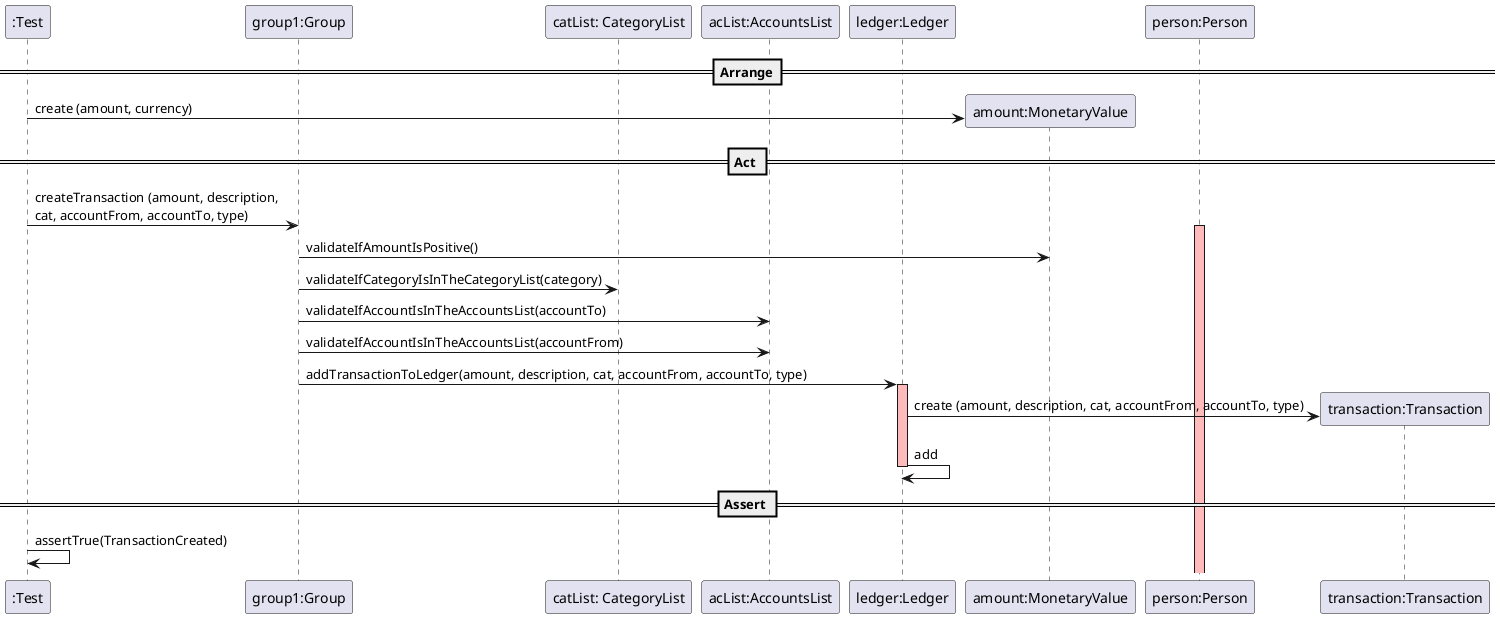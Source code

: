 @startuml
create ":Test"

==Arrange==
create "group1:Group"
create "catList: CategoryList"
create "acList:AccountsList"
create "ledger:Ledger"

create "amount:MonetaryValue"
":Test" -> "amount:MonetaryValue" : create (amount, currency)

== Act ==

":Test" -> "group1:Group" : createTransaction (amount, description, \ncat, accountFrom, accountTo, type)
activate "person:Person"  #FFBBBB

"group1:Group" -> "amount:MonetaryValue" : validateIfAmountIsPositive()

"group1:Group" -> "catList: CategoryList" : validateIfCategoryIsInTheCategoryList(category)

"group1:Group" -> "acList:AccountsList" : validateIfAccountIsInTheAccountsList(accountTo)

"group1:Group" -> "acList:AccountsList" : validateIfAccountIsInTheAccountsList(accountFrom)

"group1:Group" -> "ledger:Ledger" : addTransactionToLedger(amount, description, cat, accountFrom, accountTo, type)
activate "ledger:Ledger"  #FFBBBB

create "transaction:Transaction"
"ledger:Ledger" -> "transaction:Transaction" : create (amount, description, cat, accountFrom, accountTo, type)

"ledger:Ledger" -> "ledger:Ledger": add
deactivate "ledger:Ledger"  #FFBBBB
deactivate "group1:Group"  #FFBBBB

== Assert ==

":Test" -> ":Test" : assertTrue(TransactionCreated)

@enduml